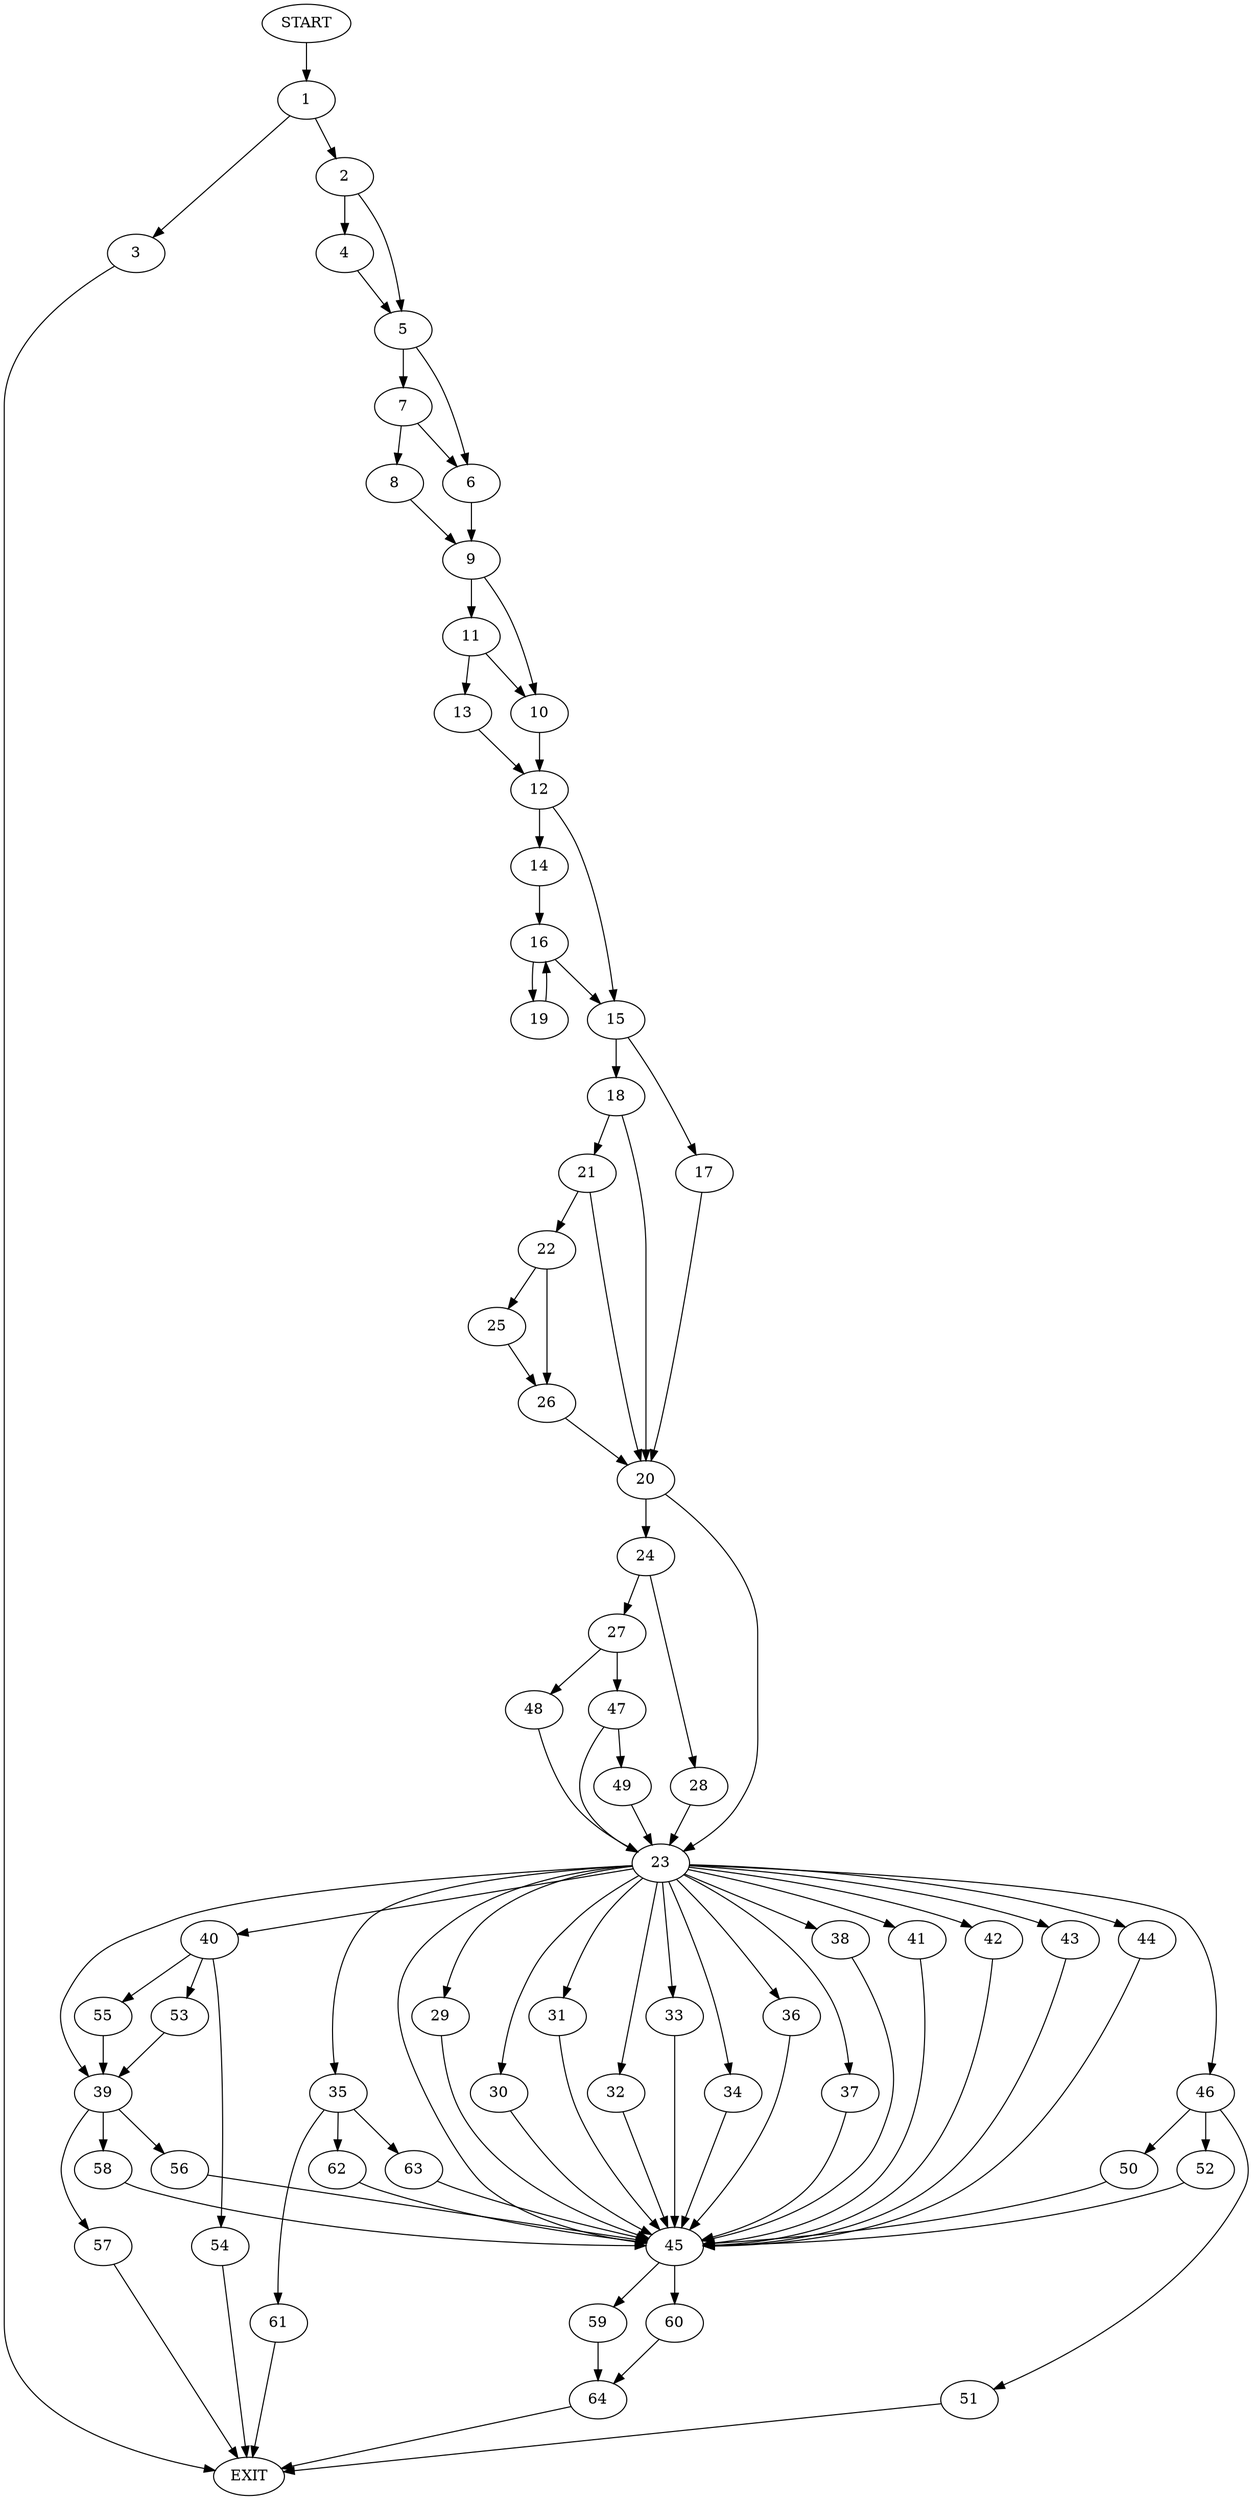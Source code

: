 digraph {
0 [label="START"]
65 [label="EXIT"]
0 -> 1
1 -> 2
1 -> 3
3 -> 65
2 -> 4
2 -> 5
4 -> 5
5 -> 6
5 -> 7
7 -> 6
7 -> 8
6 -> 9
8 -> 9
9 -> 10
9 -> 11
10 -> 12
11 -> 10
11 -> 13
13 -> 12
12 -> 14
12 -> 15
14 -> 16
15 -> 17
15 -> 18
16 -> 15
16 -> 19
19 -> 16
18 -> 20
18 -> 21
17 -> 20
21 -> 20
21 -> 22
20 -> 23
20 -> 24
22 -> 25
22 -> 26
26 -> 20
25 -> 26
24 -> 27
24 -> 28
23 -> 29
23 -> 30
23 -> 31
23 -> 32
23 -> 33
23 -> 34
23 -> 35
23 -> 36
23 -> 37
23 -> 38
23 -> 39
23 -> 40
23 -> 41
23 -> 42
23 -> 43
23 -> 44
23 -> 45
23 -> 46
27 -> 47
27 -> 48
28 -> 23
47 -> 49
47 -> 23
48 -> 23
49 -> 23
41 -> 45
44 -> 45
46 -> 50
46 -> 51
46 -> 52
40 -> 53
40 -> 54
40 -> 55
37 -> 45
34 -> 45
36 -> 45
38 -> 45
33 -> 45
29 -> 45
43 -> 45
39 -> 56
39 -> 57
39 -> 58
30 -> 45
31 -> 45
32 -> 45
42 -> 45
45 -> 59
45 -> 60
35 -> 61
35 -> 62
35 -> 63
51 -> 65
50 -> 45
52 -> 45
63 -> 45
61 -> 65
62 -> 45
53 -> 39
54 -> 65
55 -> 39
57 -> 65
56 -> 45
58 -> 45
59 -> 64
60 -> 64
64 -> 65
}

